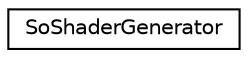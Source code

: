 digraph "Graphical Class Hierarchy"
{
 // LATEX_PDF_SIZE
  edge [fontname="Helvetica",fontsize="10",labelfontname="Helvetica",labelfontsize="10"];
  node [fontname="Helvetica",fontsize="10",shape=record];
  rankdir="LR";
  Node0 [label="SoShaderGenerator",height=0.2,width=0.4,color="black", fillcolor="white", style="filled",URL="$classSoShaderGenerator.html",tooltip="The SoShaderGenerator class is used for simplifying the process of generating shader scripts."];
}
